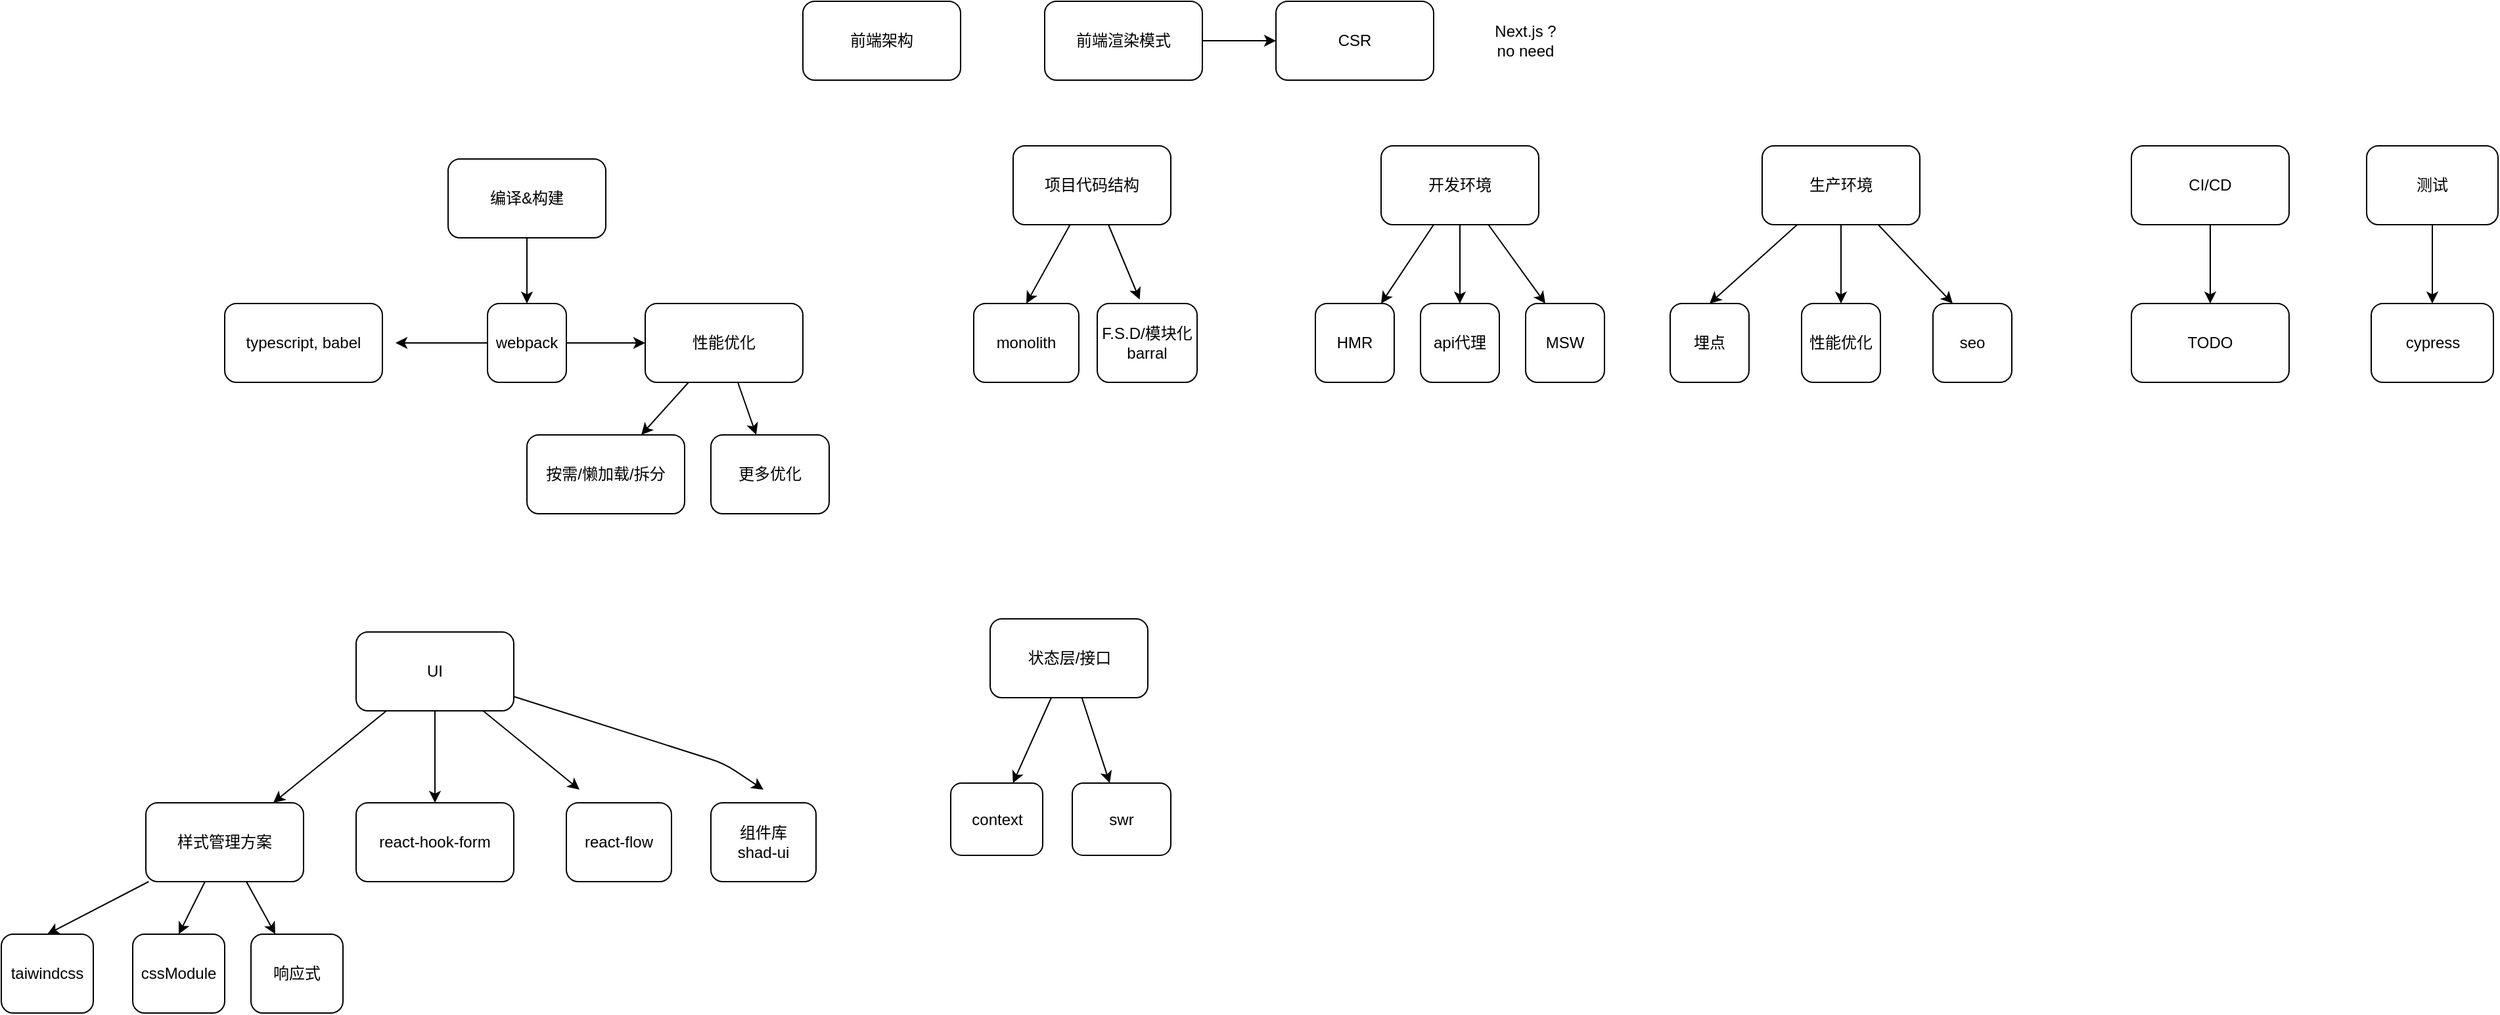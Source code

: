 <mxfile>
    <diagram id="WFr4rEW-dpzX_RZ8ggUj" name="Page-1">
        <mxGraphModel dx="2546" dy="1187" grid="1" gridSize="10" guides="1" tooltips="1" connect="1" arrows="1" fold="1" page="1" pageScale="1" pageWidth="827" pageHeight="1169" math="0" shadow="0">
            <root>
                <mxCell id="0"/>
                <mxCell id="1" parent="0"/>
                <mxCell id="2" value="前端架构" style="rounded=1;whiteSpace=wrap;html=1;" parent="1" vertex="1">
                    <mxGeometry x="110" y="30" width="120" height="60" as="geometry"/>
                </mxCell>
                <mxCell id="5" value="" style="edgeStyle=none;html=1;" parent="1" source="3" target="4" edge="1">
                    <mxGeometry relative="1" as="geometry"/>
                </mxCell>
                <mxCell id="3" value="前端渲染模式" style="rounded=1;whiteSpace=wrap;html=1;" parent="1" vertex="1">
                    <mxGeometry x="294" y="30" width="120" height="60" as="geometry"/>
                </mxCell>
                <mxCell id="4" value="CSR" style="whiteSpace=wrap;html=1;rounded=1;" parent="1" vertex="1">
                    <mxGeometry x="470" y="30" width="120" height="60" as="geometry"/>
                </mxCell>
                <mxCell id="10" style="edgeStyle=none;html=1;entryX=0.5;entryY=0;entryDx=0;entryDy=0;" parent="1" source="6" target="9" edge="1">
                    <mxGeometry relative="1" as="geometry"/>
                </mxCell>
                <mxCell id="6" value="编译&amp;amp;构建" style="rounded=1;whiteSpace=wrap;html=1;" parent="1" vertex="1">
                    <mxGeometry x="-160" y="150" width="120" height="60" as="geometry"/>
                </mxCell>
                <mxCell id="11" style="edgeStyle=none;html=1;" parent="1" source="9" edge="1">
                    <mxGeometry relative="1" as="geometry">
                        <mxPoint x="-200" y="290" as="targetPoint"/>
                    </mxGeometry>
                </mxCell>
                <mxCell id="61" value="" style="edgeStyle=none;html=1;" edge="1" parent="1" source="9" target="60">
                    <mxGeometry relative="1" as="geometry"/>
                </mxCell>
                <mxCell id="9" value="webpack" style="rounded=1;whiteSpace=wrap;html=1;" parent="1" vertex="1">
                    <mxGeometry x="-130" y="260" width="60" height="60" as="geometry"/>
                </mxCell>
                <mxCell id="12" value="typescript, babel" style="rounded=1;whiteSpace=wrap;html=1;" parent="1" vertex="1">
                    <mxGeometry x="-330" y="260" width="120" height="60" as="geometry"/>
                </mxCell>
                <mxCell id="19" style="edgeStyle=none;html=1;entryX=0.5;entryY=0;entryDx=0;entryDy=0;" parent="1" source="13" target="15" edge="1">
                    <mxGeometry relative="1" as="geometry"/>
                </mxCell>
                <mxCell id="20" style="edgeStyle=none;html=1;entryX=0.5;entryY=0;entryDx=0;entryDy=0;" parent="1" source="13" target="16" edge="1">
                    <mxGeometry relative="1" as="geometry"/>
                </mxCell>
                <mxCell id="74" value="" style="edgeStyle=none;html=1;" edge="1" parent="1" source="13" target="73">
                    <mxGeometry relative="1" as="geometry"/>
                </mxCell>
                <mxCell id="13" value="样式管理方案" style="rounded=1;whiteSpace=wrap;html=1;" parent="1" vertex="1">
                    <mxGeometry x="-390" y="640" width="120" height="60" as="geometry"/>
                </mxCell>
                <mxCell id="15" value="taiwindcss" style="whiteSpace=wrap;html=1;rounded=1;" parent="1" vertex="1">
                    <mxGeometry x="-500" y="740" width="70" height="60" as="geometry"/>
                </mxCell>
                <mxCell id="16" value="cssModule" style="whiteSpace=wrap;html=1;rounded=1;" parent="1" vertex="1">
                    <mxGeometry x="-400" y="740" width="70" height="60" as="geometry"/>
                </mxCell>
                <mxCell id="24" style="edgeStyle=none;html=1;entryX=0.5;entryY=0;entryDx=0;entryDy=0;" edge="1" parent="1" source="21" target="22">
                    <mxGeometry relative="1" as="geometry"/>
                </mxCell>
                <mxCell id="25" style="edgeStyle=none;html=1;entryX=0.425;entryY=-0.05;entryDx=0;entryDy=0;entryPerimeter=0;" edge="1" parent="1" source="21" target="23">
                    <mxGeometry relative="1" as="geometry"/>
                </mxCell>
                <mxCell id="21" value="项目代码结构" style="rounded=1;whiteSpace=wrap;html=1;" parent="1" vertex="1">
                    <mxGeometry x="270" y="140" width="120" height="60" as="geometry"/>
                </mxCell>
                <mxCell id="22" value="monolith" style="rounded=1;whiteSpace=wrap;html=1;" parent="1" vertex="1">
                    <mxGeometry x="240" y="260" width="80" height="60" as="geometry"/>
                </mxCell>
                <mxCell id="23" value="F.S.D/模块化barral" style="rounded=1;whiteSpace=wrap;html=1;" parent="1" vertex="1">
                    <mxGeometry x="334" y="260" width="76" height="60" as="geometry"/>
                </mxCell>
                <mxCell id="30" style="edgeStyle=none;html=1;" edge="1" parent="1" source="26" target="27">
                    <mxGeometry relative="1" as="geometry"/>
                </mxCell>
                <mxCell id="31" style="edgeStyle=none;html=1;" edge="1" parent="1" source="26" target="28">
                    <mxGeometry relative="1" as="geometry"/>
                </mxCell>
                <mxCell id="32" style="edgeStyle=none;html=1;entryX=0.25;entryY=0;entryDx=0;entryDy=0;" edge="1" parent="1" source="26" target="29">
                    <mxGeometry relative="1" as="geometry"/>
                </mxCell>
                <mxCell id="26" value="开发环境" style="rounded=1;whiteSpace=wrap;html=1;" vertex="1" parent="1">
                    <mxGeometry x="550" y="140" width="120" height="60" as="geometry"/>
                </mxCell>
                <mxCell id="27" value="HMR" style="rounded=1;whiteSpace=wrap;html=1;" vertex="1" parent="1">
                    <mxGeometry x="500" y="260" width="60" height="60" as="geometry"/>
                </mxCell>
                <mxCell id="28" value="api代理" style="rounded=1;whiteSpace=wrap;html=1;" vertex="1" parent="1">
                    <mxGeometry x="580" y="260" width="60" height="60" as="geometry"/>
                </mxCell>
                <mxCell id="29" value="MSW" style="rounded=1;whiteSpace=wrap;html=1;" vertex="1" parent="1">
                    <mxGeometry x="660" y="260" width="60" height="60" as="geometry"/>
                </mxCell>
                <mxCell id="35" value="" style="edgeStyle=none;html=1;" edge="1" parent="1" source="33" target="34">
                    <mxGeometry relative="1" as="geometry"/>
                </mxCell>
                <mxCell id="33" value="测试" style="rounded=1;whiteSpace=wrap;html=1;" vertex="1" parent="1">
                    <mxGeometry x="1300" y="140" width="100" height="60" as="geometry"/>
                </mxCell>
                <mxCell id="34" value="cypress" style="rounded=1;whiteSpace=wrap;html=1;" vertex="1" parent="1">
                    <mxGeometry x="1303.5" y="260" width="93" height="60" as="geometry"/>
                </mxCell>
                <mxCell id="37" style="edgeStyle=none;html=1;entryX=0.5;entryY=0;entryDx=0;entryDy=0;" edge="1" parent="1" source="36" target="38">
                    <mxGeometry relative="1" as="geometry">
                        <mxPoint x="860" y="270" as="targetPoint"/>
                    </mxGeometry>
                </mxCell>
                <mxCell id="42" value="" style="edgeStyle=none;html=1;entryX=0.25;entryY=0;entryDx=0;entryDy=0;" edge="1" parent="1" source="36" target="41">
                    <mxGeometry relative="1" as="geometry"/>
                </mxCell>
                <mxCell id="43" value="" style="edgeStyle=none;html=1;" edge="1" parent="1" source="36" target="40">
                    <mxGeometry relative="1" as="geometry"/>
                </mxCell>
                <mxCell id="36" value="生产环境" style="rounded=1;whiteSpace=wrap;html=1;" vertex="1" parent="1">
                    <mxGeometry x="840" y="140" width="120" height="60" as="geometry"/>
                </mxCell>
                <mxCell id="38" value="埋点" style="rounded=1;whiteSpace=wrap;html=1;" vertex="1" parent="1">
                    <mxGeometry x="770" y="260" width="60" height="60" as="geometry"/>
                </mxCell>
                <mxCell id="40" value="性能优化" style="rounded=1;whiteSpace=wrap;html=1;" vertex="1" parent="1">
                    <mxGeometry x="870" y="260" width="60" height="60" as="geometry"/>
                </mxCell>
                <mxCell id="41" value="seo" style="rounded=1;whiteSpace=wrap;html=1;" vertex="1" parent="1">
                    <mxGeometry x="970" y="260" width="60" height="60" as="geometry"/>
                </mxCell>
                <mxCell id="46" value="" style="edgeStyle=none;html=1;" edge="1" parent="1" source="44" target="45">
                    <mxGeometry relative="1" as="geometry"/>
                </mxCell>
                <mxCell id="44" value="CI/CD" style="rounded=1;whiteSpace=wrap;html=1;" vertex="1" parent="1">
                    <mxGeometry x="1121" y="140" width="120" height="60" as="geometry"/>
                </mxCell>
                <mxCell id="45" value="TODO" style="whiteSpace=wrap;html=1;rounded=1;" vertex="1" parent="1">
                    <mxGeometry x="1121" y="260" width="120" height="60" as="geometry"/>
                </mxCell>
                <mxCell id="48" style="edgeStyle=none;html=1;" edge="1" parent="1" source="47" target="13">
                    <mxGeometry relative="1" as="geometry"/>
                </mxCell>
                <mxCell id="52" style="edgeStyle=none;html=1;" edge="1" parent="1" source="47">
                    <mxGeometry relative="1" as="geometry">
                        <mxPoint x="-60" y="630" as="targetPoint"/>
                    </mxGeometry>
                </mxCell>
                <mxCell id="53" value="" style="edgeStyle=none;html=1;" edge="1" parent="1" source="47">
                    <mxGeometry relative="1" as="geometry">
                        <mxPoint x="80" y="630" as="targetPoint"/>
                        <Array as="points">
                            <mxPoint x="50" y="610"/>
                        </Array>
                    </mxGeometry>
                </mxCell>
                <mxCell id="54" value="" style="edgeStyle=none;html=1;" edge="1" parent="1" source="47" target="49">
                    <mxGeometry relative="1" as="geometry"/>
                </mxCell>
                <mxCell id="47" value="UI" style="rounded=1;whiteSpace=wrap;html=1;" vertex="1" parent="1">
                    <mxGeometry x="-230" y="510" width="120" height="60" as="geometry"/>
                </mxCell>
                <mxCell id="49" value="react-hook-form" style="rounded=1;whiteSpace=wrap;html=1;" vertex="1" parent="1">
                    <mxGeometry x="-230" y="640" width="120" height="60" as="geometry"/>
                </mxCell>
                <mxCell id="50" value="react-flow" style="rounded=1;whiteSpace=wrap;html=1;" vertex="1" parent="1">
                    <mxGeometry x="-70" y="640" width="80" height="60" as="geometry"/>
                </mxCell>
                <mxCell id="51" value="组件库&lt;br&gt;shad-ui" style="rounded=1;whiteSpace=wrap;html=1;" vertex="1" parent="1">
                    <mxGeometry x="40" y="640" width="80" height="60" as="geometry"/>
                </mxCell>
                <mxCell id="57" value="" style="edgeStyle=none;html=1;" edge="1" parent="1" source="55" target="56">
                    <mxGeometry relative="1" as="geometry"/>
                </mxCell>
                <mxCell id="59" value="" style="edgeStyle=none;html=1;" edge="1" parent="1" source="55" target="58">
                    <mxGeometry relative="1" as="geometry"/>
                </mxCell>
                <mxCell id="55" value="状态层/接口" style="rounded=1;whiteSpace=wrap;html=1;" vertex="1" parent="1">
                    <mxGeometry x="252.5" y="500" width="120" height="60" as="geometry"/>
                </mxCell>
                <mxCell id="56" value="context" style="whiteSpace=wrap;html=1;rounded=1;" vertex="1" parent="1">
                    <mxGeometry x="222.5" y="625" width="70" height="55" as="geometry"/>
                </mxCell>
                <mxCell id="58" value="swr" style="whiteSpace=wrap;html=1;rounded=1;" vertex="1" parent="1">
                    <mxGeometry x="315" y="625" width="75" height="55" as="geometry"/>
                </mxCell>
                <mxCell id="63" value="" style="edgeStyle=none;html=1;" edge="1" parent="1" source="60" target="62">
                    <mxGeometry relative="1" as="geometry"/>
                </mxCell>
                <mxCell id="67" value="" style="edgeStyle=none;html=1;" edge="1" parent="1" source="60" target="66">
                    <mxGeometry relative="1" as="geometry"/>
                </mxCell>
                <mxCell id="60" value="性能优化" style="whiteSpace=wrap;html=1;rounded=1;" vertex="1" parent="1">
                    <mxGeometry x="-10" y="260" width="120" height="60" as="geometry"/>
                </mxCell>
                <mxCell id="62" value="按需/懒加载/拆分" style="whiteSpace=wrap;html=1;rounded=1;" vertex="1" parent="1">
                    <mxGeometry x="-100" y="360" width="120" height="60" as="geometry"/>
                </mxCell>
                <mxCell id="66" value="更多优化" style="whiteSpace=wrap;html=1;rounded=1;" vertex="1" parent="1">
                    <mxGeometry x="40" y="360" width="90" height="60" as="geometry"/>
                </mxCell>
                <mxCell id="69" value="Next.js ? no need" style="text;html=1;strokeColor=none;fillColor=none;align=center;verticalAlign=middle;whiteSpace=wrap;rounded=0;" vertex="1" parent="1">
                    <mxGeometry x="630" y="45" width="60" height="30" as="geometry"/>
                </mxCell>
                <mxCell id="73" value="响应式" style="whiteSpace=wrap;html=1;rounded=1;" vertex="1" parent="1">
                    <mxGeometry x="-310" y="740" width="70" height="60" as="geometry"/>
                </mxCell>
            </root>
        </mxGraphModel>
    </diagram>
</mxfile>